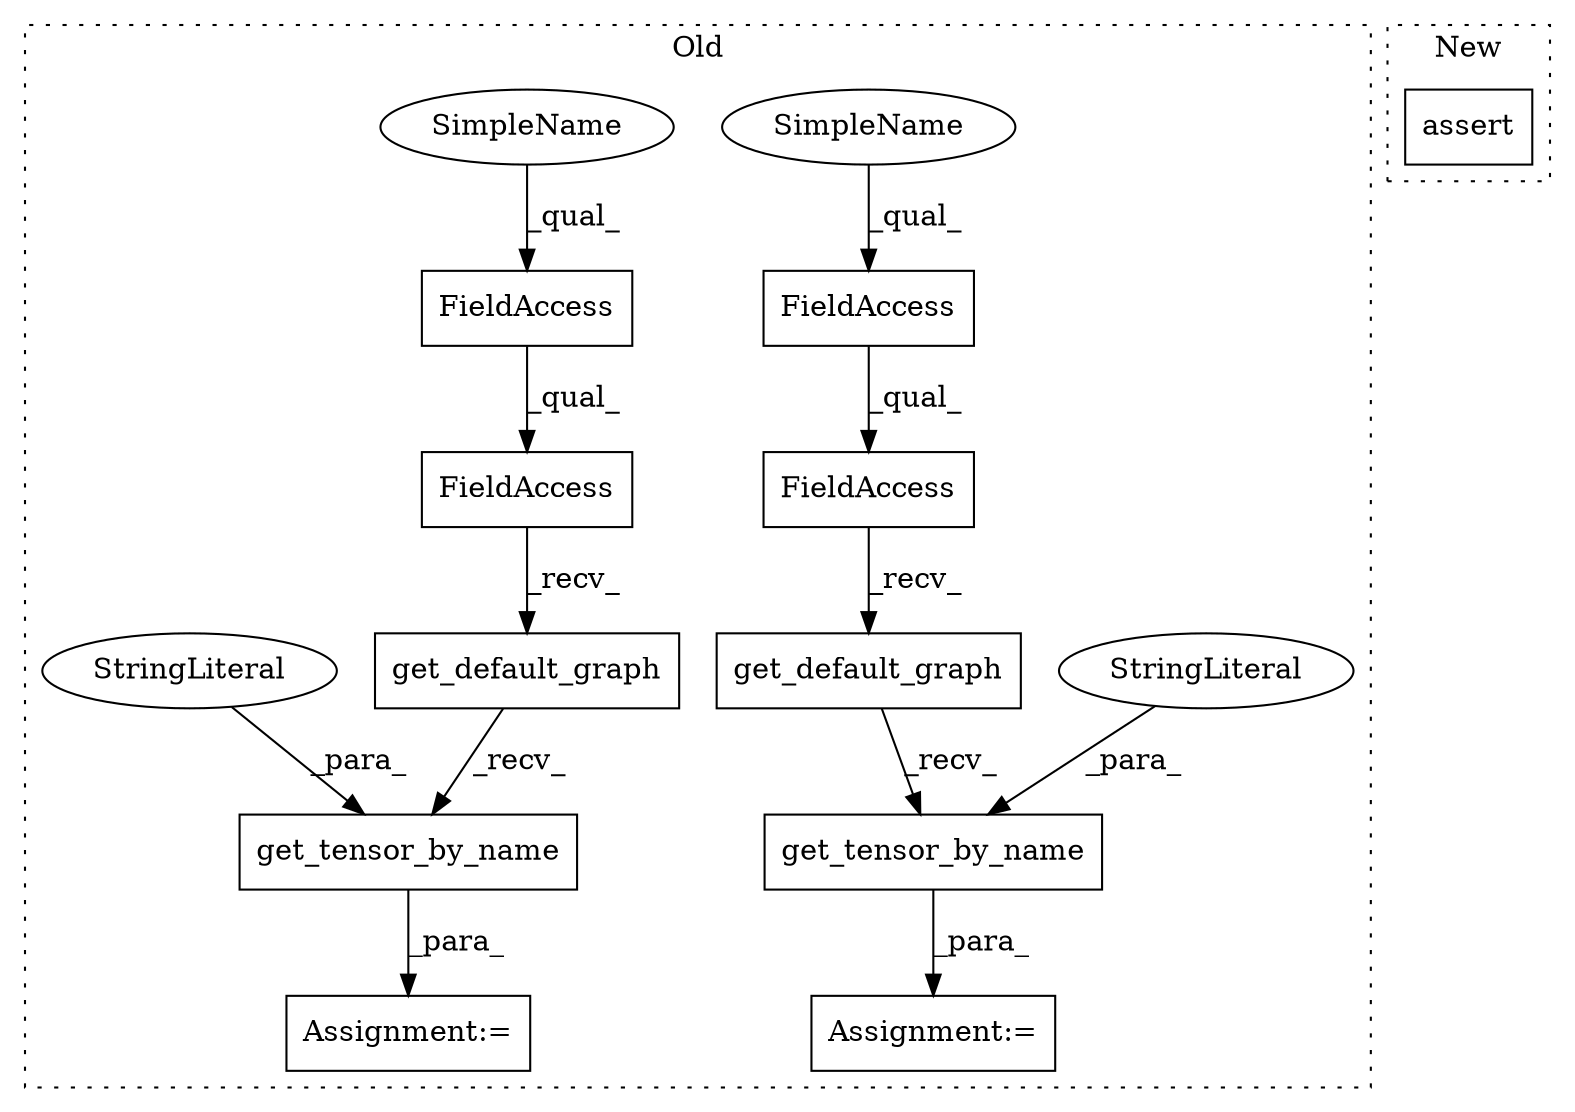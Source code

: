 digraph G {
subgraph cluster0 {
1 [label="get_default_graph" a="32" s="8405" l="19" shape="box"];
3 [label="FieldAccess" a="22" s="8384" l="20" shape="box"];
4 [label="FieldAccess" a="22" s="8384" l="17" shape="box"];
5 [label="FieldAccess" a="22" s="7640" l="17" shape="box"];
6 [label="FieldAccess" a="22" s="7640" l="20" shape="box"];
7 [label="get_default_graph" a="32" s="7661" l="19" shape="box"];
8 [label="get_tensor_by_name" a="32" s="7681,7709" l="19,1" shape="box"];
9 [label="StringLiteral" a="45" s="7700" l="9" shape="ellipse"];
10 [label="get_tensor_by_name" a="32" s="8425,8459" l="19,1" shape="box"];
11 [label="Assignment:=" a="7" s="7639" l="1" shape="box"];
12 [label="StringLiteral" a="45" s="8444" l="15" shape="ellipse"];
13 [label="Assignment:=" a="7" s="8383" l="1" shape="box"];
14 [label="SimpleName" a="42" s="7640" l="10" shape="ellipse"];
15 [label="SimpleName" a="42" s="8384" l="10" shape="ellipse"];
label = "Old";
style="dotted";
}
subgraph cluster1 {
2 [label="assert" a="6" s="6901" l="7" shape="box"];
label = "New";
style="dotted";
}
1 -> 10 [label="_recv_"];
3 -> 1 [label="_recv_"];
4 -> 3 [label="_qual_"];
5 -> 6 [label="_qual_"];
6 -> 7 [label="_recv_"];
7 -> 8 [label="_recv_"];
8 -> 11 [label="_para_"];
9 -> 8 [label="_para_"];
10 -> 13 [label="_para_"];
12 -> 10 [label="_para_"];
14 -> 5 [label="_qual_"];
15 -> 4 [label="_qual_"];
}